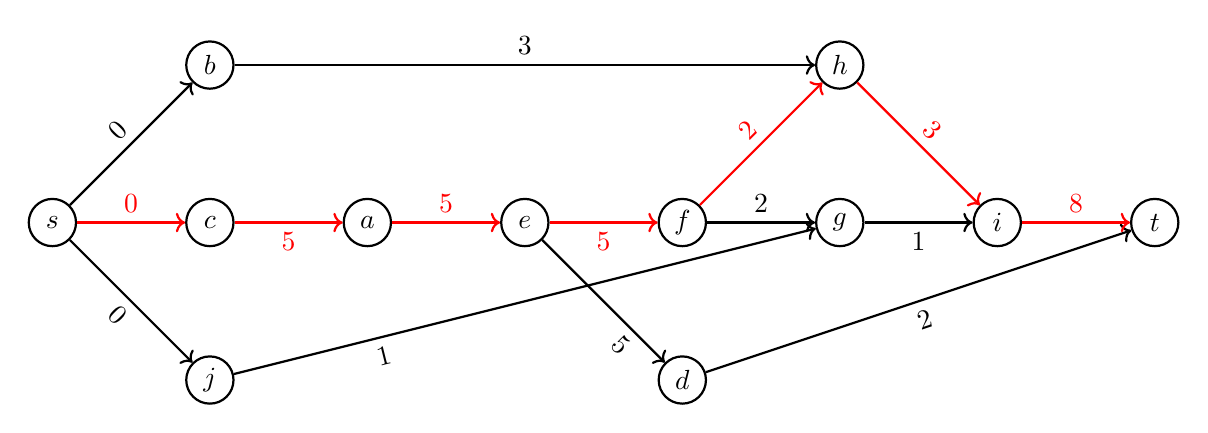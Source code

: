\begin{tikzpicture}[style=thick,scale=1]
\tikzstyle{every node}=[]
\tikzstyle{vertex}=[draw, circle, fill=white, inner sep=0pt, minimum size=6mm]

\node[vertex] (S) at (-7, 0) {$s$};
\node[vertex] (A) at (-3, 0) {$a$};
\node[vertex] (B) at (-5, 2) {$b$};
\node[vertex] (C) at (-5, 0) {$c$};
\node[vertex] (D) at ( 1,-2) {$d$};
\node[vertex] (E) at (-1, 0) {$e$};
\node[vertex] (F) at ( 1, 0) {$f$};
\node[vertex] (G) at ( 3, 0) {$g$};
\node[vertex] (H) at ( 3, 2) {$h$};
\node[vertex] (I) at ( 5, 0) {$i$};
\node[vertex] (J) at (-5,-2) {$j$};
\node[vertex] (T) at ( 7, 0) {$t$};

\draw[->] (S) -- (B) node[midway, above, sloped] {$0$};
\draw[->,red] (S) -- (C) node[midway, above] {$0$};
\draw[->] (S) -- (J) node[midway, below, sloped] {$0$};
\draw[->,red] (A) -- (E) node[midway, above] {$5$};
\draw[->] (B) -- (H) node[midway, above] {$3$};
\draw[->,red] (C) -- (A) node[midway, below] {$5$};
\draw[->] (D) -- (T) node[midway, below, sloped] {$2$};
\draw[->] (E) -- (D) node[near end, below, sloped] {$5$};
\draw[->,red] (E) -- (F) node[midway, below] {$5$};
\draw[->] (F) -- (G) node[midway, above] {$2$};
\draw[->,red] (F) -- (H) node[midway, above, sloped] {$2$};
\draw[->] (G) -- (I) node[midway, below] {$1$};
\draw[->,red] (H) -- (I) node[midway, above, sloped] {$3$};
\draw[->,red] (I) -- (T) node[midway, above] {$8$};
\draw[->] (J) -- (G) node[near start, below, sloped] {$1$};
\end{tikzpicture}
